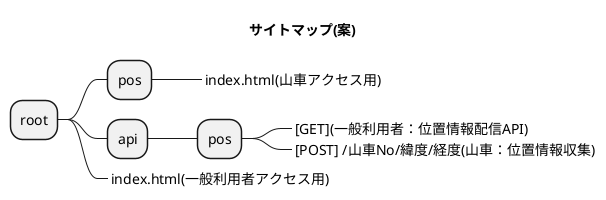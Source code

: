 @startmindmap sitemap
title サイトマップ(案)
* root
** pos
***_ index.html(山車アクセス用)
** api
*** pos
****_ [GET](一般利用者：位置情報配信API)
****_ [POST] /山車No/緯度/経度(山車：位置情報収集)
**_ index.html(一般利用者アクセス用)
@endmindmap